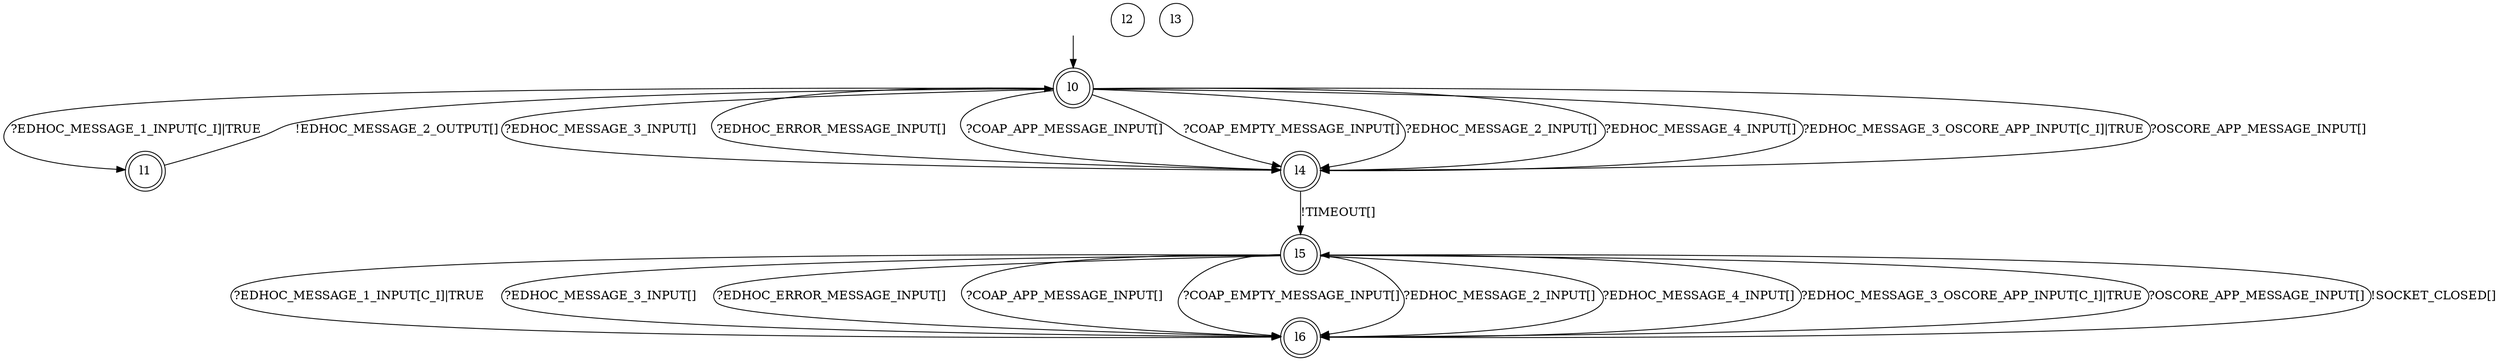 digraph RA {
"" [shape=none,label=<>]
"l0" [shape=doublecircle]
"l1" [shape=doublecircle]
"l2" [shape=circle]
"l3" [shape=circle]
"l4" [shape=doublecircle]
"l5" [shape=doublecircle]
"l6" [shape=doublecircle]
"" -> "l0"
"l0" -> "l1" [label=<?EDHOC_MESSAGE_1_INPUT[C_I]|TRUE>]
"l0" -> "l4" [label=<?EDHOC_MESSAGE_3_INPUT[]>]
"l0" -> "l4" [label=<?EDHOC_ERROR_MESSAGE_INPUT[]>]
"l0" -> "l4" [label=<?COAP_APP_MESSAGE_INPUT[]>]
"l0" -> "l4" [label=<?COAP_EMPTY_MESSAGE_INPUT[]>]
"l0" -> "l4" [label=<?EDHOC_MESSAGE_2_INPUT[]>]
"l0" -> "l4" [label=<?EDHOC_MESSAGE_4_INPUT[]>]
"l0" -> "l4" [label=<?EDHOC_MESSAGE_3_OSCORE_APP_INPUT[C_I]|TRUE>]
"l0" -> "l4" [label=<?OSCORE_APP_MESSAGE_INPUT[]>]
"l1" -> "l0" [label=<!EDHOC_MESSAGE_2_OUTPUT[]>]
"l4" -> "l5" [label=<!TIMEOUT[]>]
"l5" -> "l6" [label=<?EDHOC_MESSAGE_1_INPUT[C_I]|TRUE>]
"l5" -> "l6" [label=<?EDHOC_MESSAGE_3_INPUT[]>]
"l5" -> "l6" [label=<?EDHOC_ERROR_MESSAGE_INPUT[]>]
"l5" -> "l6" [label=<?COAP_APP_MESSAGE_INPUT[]>]
"l5" -> "l6" [label=<?COAP_EMPTY_MESSAGE_INPUT[]>]
"l5" -> "l6" [label=<?EDHOC_MESSAGE_2_INPUT[]>]
"l5" -> "l6" [label=<?EDHOC_MESSAGE_4_INPUT[]>]
"l5" -> "l6" [label=<?EDHOC_MESSAGE_3_OSCORE_APP_INPUT[C_I]|TRUE>]
"l5" -> "l6" [label=<?OSCORE_APP_MESSAGE_INPUT[]>]
"l6" -> "l5" [label=<!SOCKET_CLOSED[]>]
}
